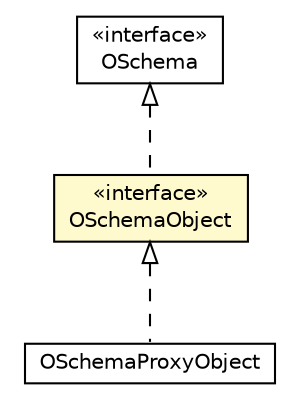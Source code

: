 #!/usr/local/bin/dot
#
# Class diagram 
# Generated by UMLGraph version R5_6-24-gf6e263 (http://www.umlgraph.org/)
#

digraph G {
	edge [fontname="Helvetica",fontsize=10,labelfontname="Helvetica",labelfontsize=10];
	node [fontname="Helvetica",fontsize=10,shape=plaintext];
	nodesep=0.25;
	ranksep=0.5;
	// com.orientechnologies.orient.core.metadata.schema.OSchema
	c6259755 [label=<<table title="com.orientechnologies.orient.core.metadata.schema.OSchema" border="0" cellborder="1" cellspacing="0" cellpadding="2" port="p" href="../../../core/metadata/schema/OSchema.html">
		<tr><td><table border="0" cellspacing="0" cellpadding="1">
<tr><td align="center" balign="center"> &#171;interface&#187; </td></tr>
<tr><td align="center" balign="center"> OSchema </td></tr>
		</table></td></tr>
		</table>>, URL="../../../core/metadata/schema/OSchema.html", fontname="Helvetica", fontcolor="black", fontsize=10.0];
	// com.orientechnologies.orient.object.metadata.schema.OSchemaProxyObject
	c6261306 [label=<<table title="com.orientechnologies.orient.object.metadata.schema.OSchemaProxyObject" border="0" cellborder="1" cellspacing="0" cellpadding="2" port="p" href="./OSchemaProxyObject.html">
		<tr><td><table border="0" cellspacing="0" cellpadding="1">
<tr><td align="center" balign="center"> OSchemaProxyObject </td></tr>
		</table></td></tr>
		</table>>, URL="./OSchemaProxyObject.html", fontname="Helvetica", fontcolor="black", fontsize=10.0];
	// com.orientechnologies.orient.object.metadata.schema.OSchemaObject
	c6261307 [label=<<table title="com.orientechnologies.orient.object.metadata.schema.OSchemaObject" border="0" cellborder="1" cellspacing="0" cellpadding="2" port="p" bgcolor="lemonChiffon" href="./OSchemaObject.html">
		<tr><td><table border="0" cellspacing="0" cellpadding="1">
<tr><td align="center" balign="center"> &#171;interface&#187; </td></tr>
<tr><td align="center" balign="center"> OSchemaObject </td></tr>
		</table></td></tr>
		</table>>, URL="./OSchemaObject.html", fontname="Helvetica", fontcolor="black", fontsize=10.0];
	//com.orientechnologies.orient.object.metadata.schema.OSchemaProxyObject implements com.orientechnologies.orient.object.metadata.schema.OSchemaObject
	c6261307:p -> c6261306:p [dir=back,arrowtail=empty,style=dashed];
	//com.orientechnologies.orient.object.metadata.schema.OSchemaObject implements com.orientechnologies.orient.core.metadata.schema.OSchema
	c6259755:p -> c6261307:p [dir=back,arrowtail=empty,style=dashed];
}


